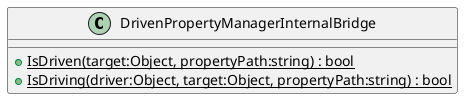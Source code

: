 @startuml
class DrivenPropertyManagerInternalBridge {
    + {static} IsDriven(target:Object, propertyPath:string) : bool
    + {static} IsDriving(driver:Object, target:Object, propertyPath:string) : bool
}
@enduml
